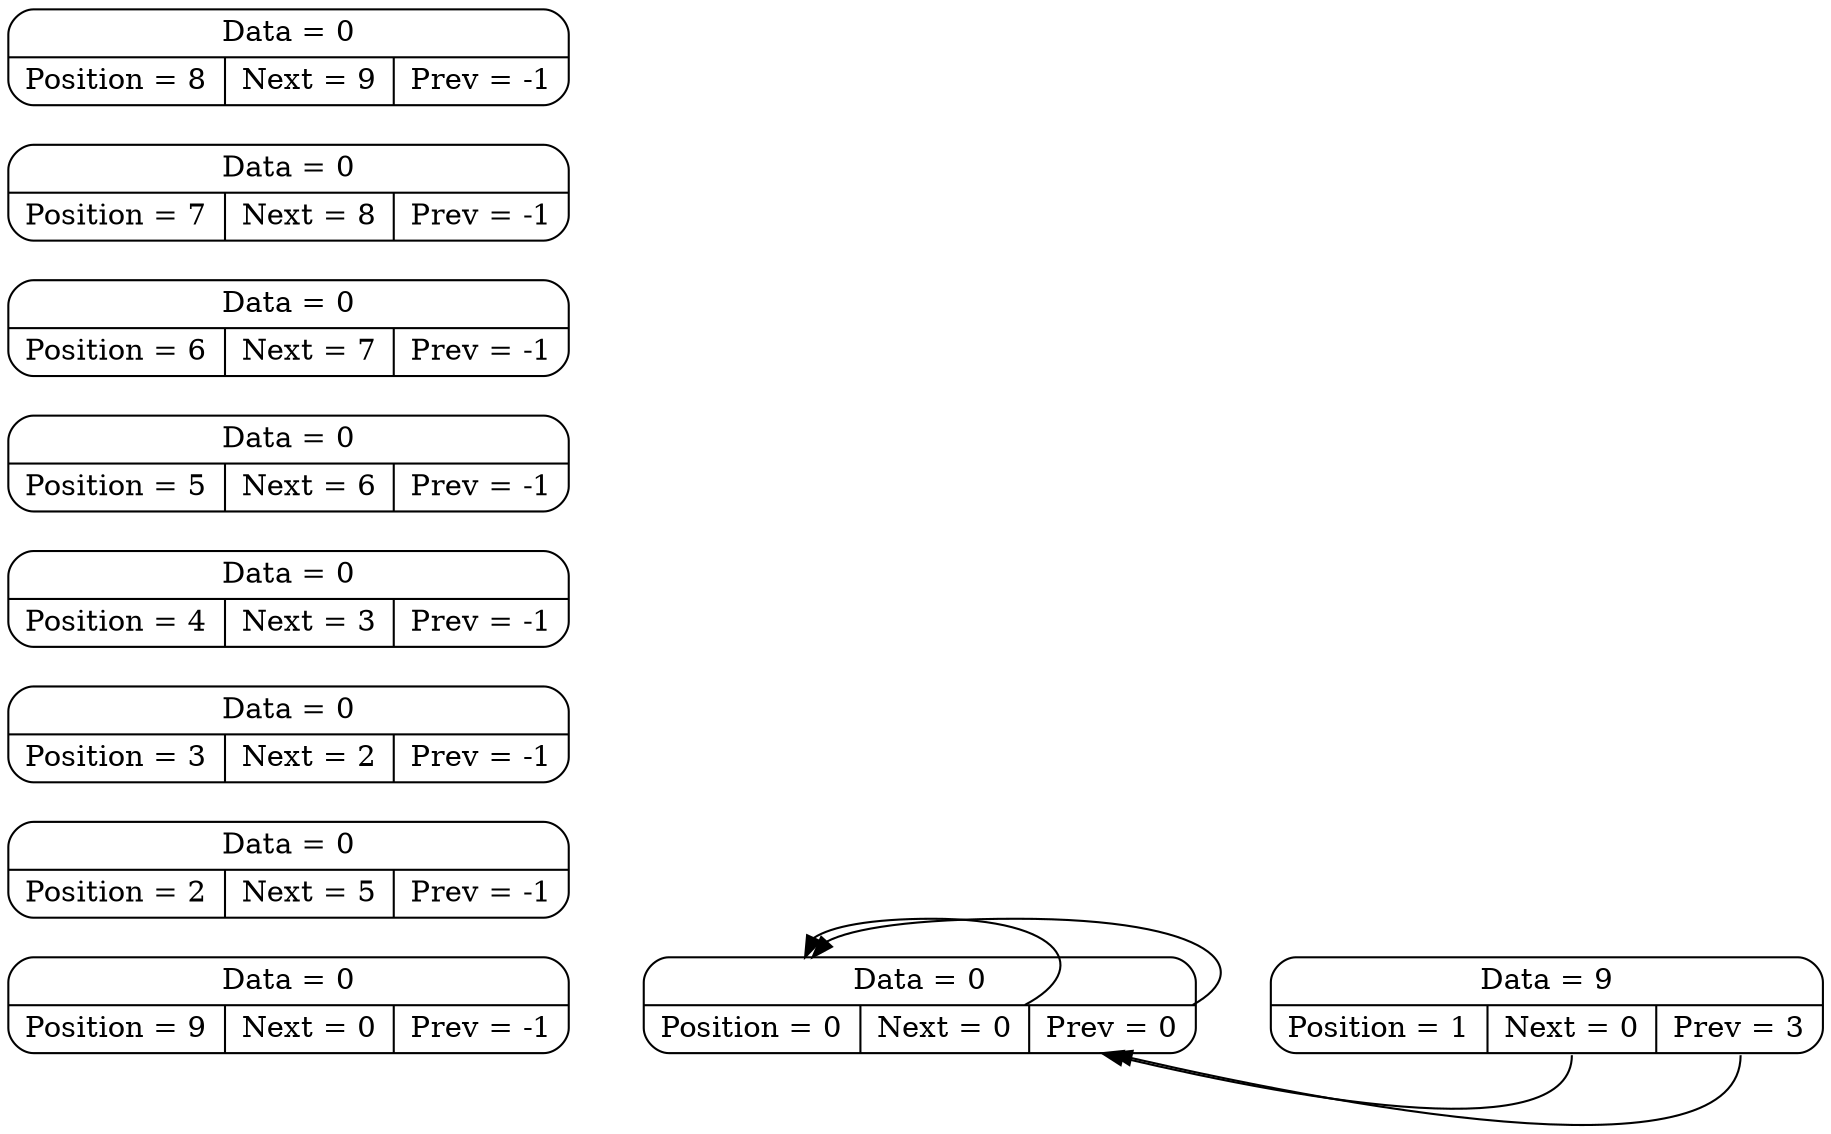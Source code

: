 digraph
{
rankdir = "LR";
NODE0[shape=record, style = "rounded",label = "Data = 0|{ Position = 0|<f0> Next = 0|<f1> Prev = 0 }"]
NODE1[shape=record, style = "rounded",label = "Data = 9|{ Position = 1|<f0> Next = 0|<f1> Prev = 3 }"]
NODE2[shape=record, style = "rounded",label = "Data = 0|{ Position = 2|<f0> Next = 5|<f1> Prev = -1 }"]
NODE3[shape=record, style = "rounded",label = "Data = 0|{ Position = 3|<f0> Next = 2|<f1> Prev = -1 }"]
NODE4[shape=record, style = "rounded",label = "Data = 0|{ Position = 4|<f0> Next = 3|<f1> Prev = -1 }"]
NODE5[shape=record, style = "rounded",label = "Data = 0|{ Position = 5|<f0> Next = 6|<f1> Prev = -1 }"]
NODE6[shape=record, style = "rounded",label = "Data = 0|{ Position = 6|<f0> Next = 7|<f1> Prev = -1 }"]
NODE7[shape=record, style = "rounded",label = "Data = 0|{ Position = 7|<f0> Next = 8|<f1> Prev = -1 }"]
NODE8[shape=record, style = "rounded",label = "Data = 0|{ Position = 8|<f0> Next = 9|<f1> Prev = -1 }"]
NODE9[shape=record, style = "rounded",label = "Data = 0|{ Position = 9|<f0> Next = 0|<f1> Prev = -1 }"]
NODE9->NODE0 [style = invis, weight= 100];
NODE0:<f0>->NODE0;
NODE0:<f1>->NODE0;
NODE0->NODE1 [style = invis, weight= 100];
NODE1:<f0>->NODE0;
NODE1:<f1>->NODE0;

}